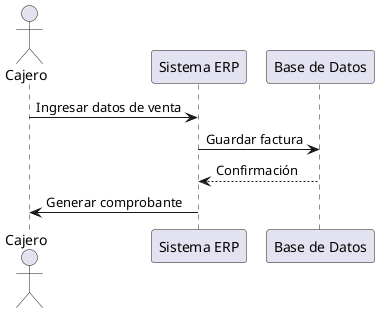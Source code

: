@startuml
actor Cajero
participant "Sistema ERP" as ERP
participant "Base de Datos" as DB

Cajero -> ERP : Ingresar datos de venta
ERP -> DB : Guardar factura
DB --> ERP : Confirmación
ERP -> Cajero : Generar comprobante
@enduml
